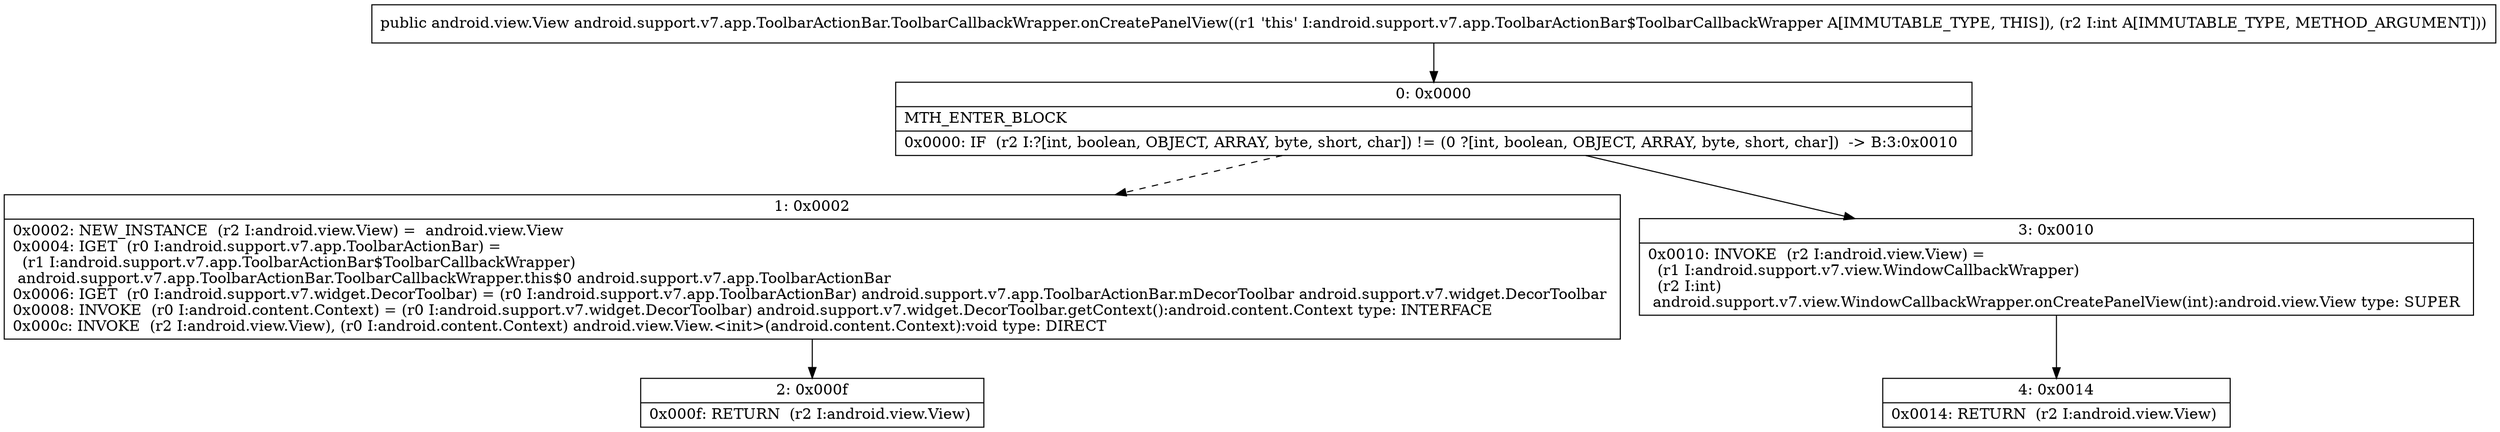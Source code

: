 digraph "CFG forandroid.support.v7.app.ToolbarActionBar.ToolbarCallbackWrapper.onCreatePanelView(I)Landroid\/view\/View;" {
Node_0 [shape=record,label="{0\:\ 0x0000|MTH_ENTER_BLOCK\l|0x0000: IF  (r2 I:?[int, boolean, OBJECT, ARRAY, byte, short, char]) != (0 ?[int, boolean, OBJECT, ARRAY, byte, short, char])  \-\> B:3:0x0010 \l}"];
Node_1 [shape=record,label="{1\:\ 0x0002|0x0002: NEW_INSTANCE  (r2 I:android.view.View) =  android.view.View \l0x0004: IGET  (r0 I:android.support.v7.app.ToolbarActionBar) = \l  (r1 I:android.support.v7.app.ToolbarActionBar$ToolbarCallbackWrapper)\l android.support.v7.app.ToolbarActionBar.ToolbarCallbackWrapper.this$0 android.support.v7.app.ToolbarActionBar \l0x0006: IGET  (r0 I:android.support.v7.widget.DecorToolbar) = (r0 I:android.support.v7.app.ToolbarActionBar) android.support.v7.app.ToolbarActionBar.mDecorToolbar android.support.v7.widget.DecorToolbar \l0x0008: INVOKE  (r0 I:android.content.Context) = (r0 I:android.support.v7.widget.DecorToolbar) android.support.v7.widget.DecorToolbar.getContext():android.content.Context type: INTERFACE \l0x000c: INVOKE  (r2 I:android.view.View), (r0 I:android.content.Context) android.view.View.\<init\>(android.content.Context):void type: DIRECT \l}"];
Node_2 [shape=record,label="{2\:\ 0x000f|0x000f: RETURN  (r2 I:android.view.View) \l}"];
Node_3 [shape=record,label="{3\:\ 0x0010|0x0010: INVOKE  (r2 I:android.view.View) = \l  (r1 I:android.support.v7.view.WindowCallbackWrapper)\l  (r2 I:int)\l android.support.v7.view.WindowCallbackWrapper.onCreatePanelView(int):android.view.View type: SUPER \l}"];
Node_4 [shape=record,label="{4\:\ 0x0014|0x0014: RETURN  (r2 I:android.view.View) \l}"];
MethodNode[shape=record,label="{public android.view.View android.support.v7.app.ToolbarActionBar.ToolbarCallbackWrapper.onCreatePanelView((r1 'this' I:android.support.v7.app.ToolbarActionBar$ToolbarCallbackWrapper A[IMMUTABLE_TYPE, THIS]), (r2 I:int A[IMMUTABLE_TYPE, METHOD_ARGUMENT])) }"];
MethodNode -> Node_0;
Node_0 -> Node_1[style=dashed];
Node_0 -> Node_3;
Node_1 -> Node_2;
Node_3 -> Node_4;
}

